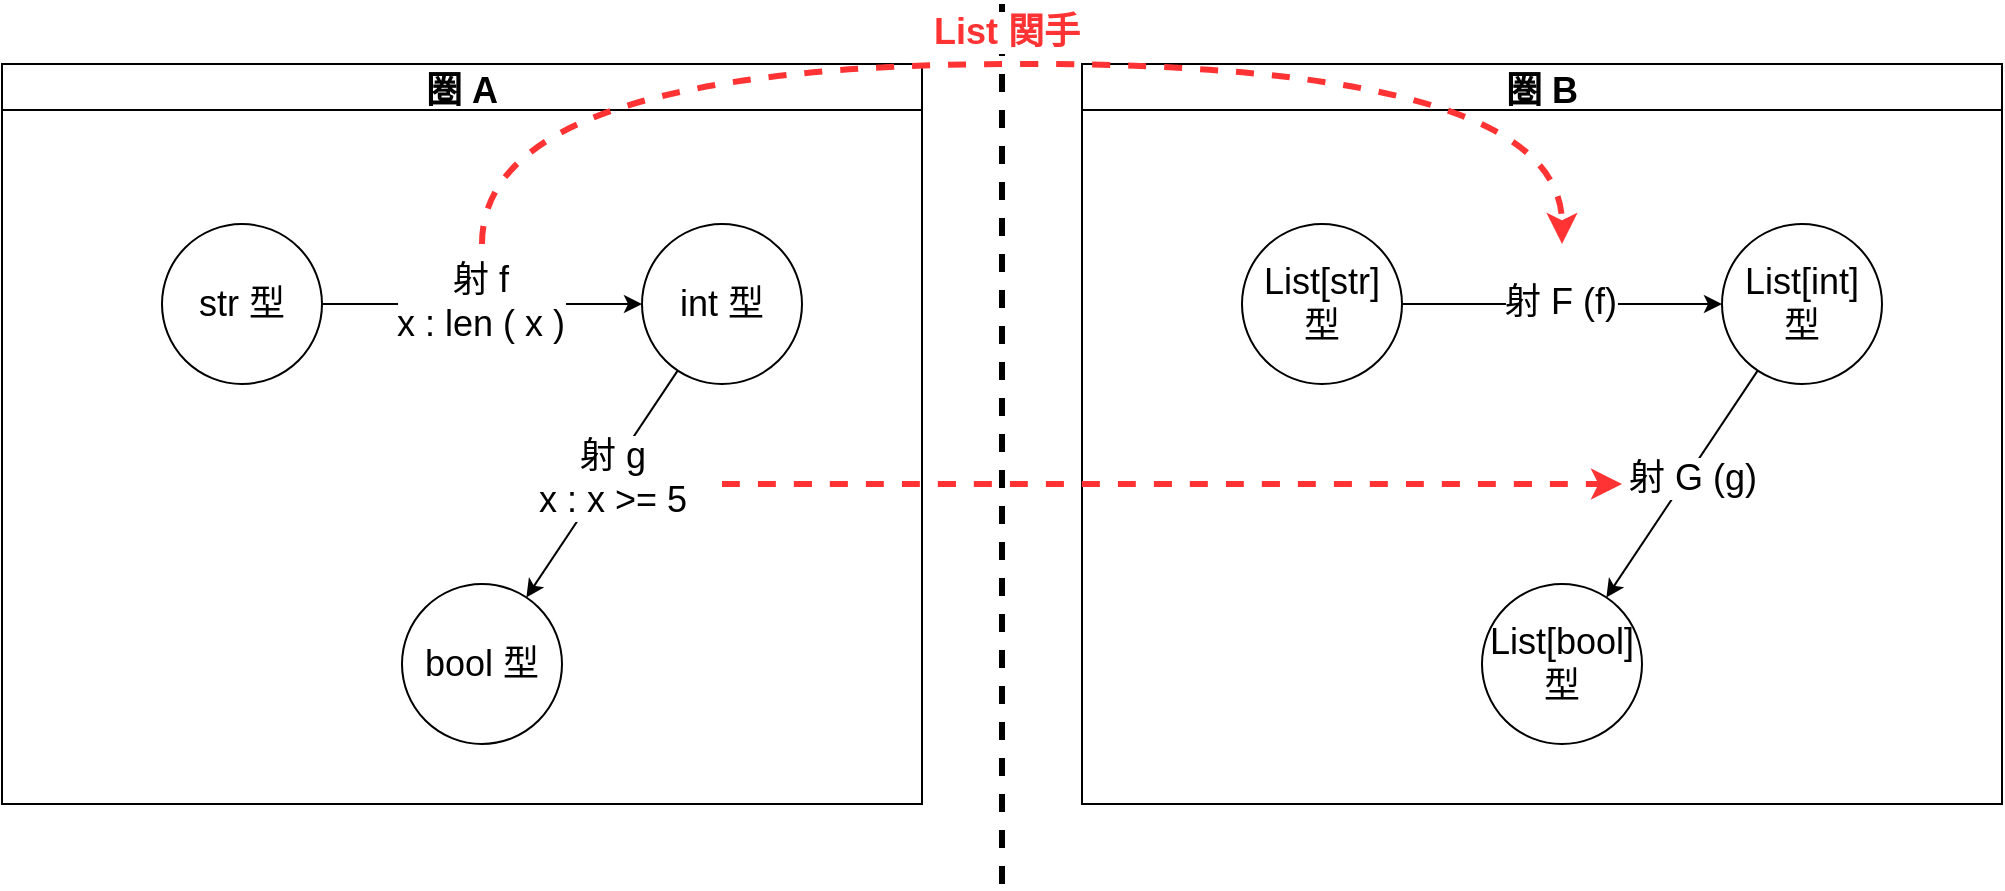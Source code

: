 <mxfile version="16.5.1" type="device"><diagram id="v92y-lTXs8RKk6qdmRQe" name="ページ1"><mxGraphModel dx="1113" dy="791" grid="1" gridSize="10" guides="1" tooltips="1" connect="1" arrows="1" fold="1" page="1" pageScale="1" pageWidth="850" pageHeight="1100" math="0" shadow="0"><root><mxCell id="0"/><mxCell id="1" parent="0"/><mxCell id="WTejFuNND6WGRjznni1L-4" value="" style="edgeStyle=orthogonalEdgeStyle;rounded=0;orthogonalLoop=1;jettySize=auto;html=1;fontSize=18;" parent="1" source="WTejFuNND6WGRjznni1L-1" target="WTejFuNND6WGRjznni1L-3" edge="1"><mxGeometry relative="1" as="geometry"/></mxCell><mxCell id="WTejFuNND6WGRjznni1L-12" value="射 f&lt;br style=&quot;font-size: 18px;&quot;&gt;x : len ( x )" style="edgeLabel;html=1;align=center;verticalAlign=middle;resizable=0;points=[];fontSize=18;" parent="WTejFuNND6WGRjznni1L-4" vertex="1" connectable="0"><mxGeometry x="-0.013" y="1" relative="1" as="geometry"><mxPoint as="offset"/></mxGeometry></mxCell><mxCell id="WTejFuNND6WGRjznni1L-1" value="str 型" style="ellipse;whiteSpace=wrap;html=1;aspect=fixed;fontSize=18;" parent="1" vertex="1"><mxGeometry x="380" y="310" width="80" height="80" as="geometry"/></mxCell><mxCell id="WTejFuNND6WGRjznni1L-10" value="" style="rounded=0;orthogonalLoop=1;jettySize=auto;html=1;elbow=vertical;fontSize=18;" parent="1" source="WTejFuNND6WGRjznni1L-3" target="WTejFuNND6WGRjznni1L-9" edge="1"><mxGeometry relative="1" as="geometry"/></mxCell><mxCell id="WTejFuNND6WGRjznni1L-13" value="射 g&lt;br style=&quot;font-size: 18px;&quot;&gt;x : x &amp;gt;= 5" style="edgeLabel;html=1;align=center;verticalAlign=middle;resizable=0;points=[];fontSize=18;" parent="WTejFuNND6WGRjznni1L-10" vertex="1" connectable="0"><mxGeometry x="-0.077" y="2" relative="1" as="geometry"><mxPoint as="offset"/></mxGeometry></mxCell><mxCell id="WTejFuNND6WGRjznni1L-3" value="int 型" style="ellipse;whiteSpace=wrap;html=1;aspect=fixed;fontSize=18;" parent="1" vertex="1"><mxGeometry x="620" y="310" width="80" height="80" as="geometry"/></mxCell><mxCell id="WTejFuNND6WGRjznni1L-9" value="bool&amp;nbsp;型" style="ellipse;whiteSpace=wrap;html=1;aspect=fixed;fontSize=18;" parent="1" vertex="1"><mxGeometry x="500" y="490" width="80" height="80" as="geometry"/></mxCell><mxCell id="sUsXeS8WOEI3kIrJGClw-1" value="圏 A" style="swimlane;fontSize=18;" vertex="1" parent="1"><mxGeometry x="300" y="230" width="460" height="370" as="geometry"/></mxCell><mxCell id="sUsXeS8WOEI3kIrJGClw-2" value="" style="endArrow=none;dashed=1;html=1;rounded=0;fontSize=18;strokeWidth=3;" edge="1" parent="1"><mxGeometry width="50" height="50" relative="1" as="geometry"><mxPoint x="800" y="640" as="sourcePoint"/><mxPoint x="800" y="200" as="targetPoint"/></mxGeometry></mxCell><mxCell id="sUsXeS8WOEI3kIrJGClw-11" value="&lt;b style=&quot;font-size: 18px;&quot;&gt;&lt;font color=&quot;#ff3333&quot; style=&quot;font-size: 18px;&quot;&gt;List 関手&lt;/font&gt;&lt;/b&gt;" style="edgeLabel;html=1;align=center;verticalAlign=middle;resizable=0;points=[];fontSize=18;" vertex="1" connectable="0" parent="sUsXeS8WOEI3kIrJGClw-2"><mxGeometry x="0.938" y="-2" relative="1" as="geometry"><mxPoint as="offset"/></mxGeometry></mxCell><mxCell id="sUsXeS8WOEI3kIrJGClw-3" value="" style="edgeStyle=orthogonalEdgeStyle;rounded=0;orthogonalLoop=1;jettySize=auto;html=1;fontSize=18;" edge="1" source="sUsXeS8WOEI3kIrJGClw-5" target="sUsXeS8WOEI3kIrJGClw-8" parent="1"><mxGeometry relative="1" as="geometry"/></mxCell><mxCell id="sUsXeS8WOEI3kIrJGClw-4" value="射 F (f)" style="edgeLabel;html=1;align=center;verticalAlign=middle;resizable=0;points=[];fontSize=18;" vertex="1" connectable="0" parent="sUsXeS8WOEI3kIrJGClw-3"><mxGeometry x="-0.013" y="1" relative="1" as="geometry"><mxPoint as="offset"/></mxGeometry></mxCell><mxCell id="sUsXeS8WOEI3kIrJGClw-5" value="List[str]&lt;br style=&quot;font-size: 18px;&quot;&gt;型" style="ellipse;whiteSpace=wrap;html=1;aspect=fixed;fontSize=18;" vertex="1" parent="1"><mxGeometry x="920" y="310" width="80" height="80" as="geometry"/></mxCell><mxCell id="sUsXeS8WOEI3kIrJGClw-6" value="" style="rounded=0;orthogonalLoop=1;jettySize=auto;html=1;elbow=vertical;fontSize=18;" edge="1" source="sUsXeS8WOEI3kIrJGClw-8" target="sUsXeS8WOEI3kIrJGClw-9" parent="1"><mxGeometry relative="1" as="geometry"/></mxCell><mxCell id="sUsXeS8WOEI3kIrJGClw-7" value="射 G (g)" style="edgeLabel;html=1;align=center;verticalAlign=middle;resizable=0;points=[];fontSize=18;" vertex="1" connectable="0" parent="sUsXeS8WOEI3kIrJGClw-6"><mxGeometry x="-0.077" y="2" relative="1" as="geometry"><mxPoint as="offset"/></mxGeometry></mxCell><mxCell id="sUsXeS8WOEI3kIrJGClw-8" value="List[int] 型" style="ellipse;whiteSpace=wrap;html=1;aspect=fixed;fontSize=18;" vertex="1" parent="1"><mxGeometry x="1160" y="310" width="80" height="80" as="geometry"/></mxCell><mxCell id="sUsXeS8WOEI3kIrJGClw-9" value="List[bool]型" style="ellipse;whiteSpace=wrap;html=1;aspect=fixed;fontSize=18;" vertex="1" parent="1"><mxGeometry x="1040" y="490" width="80" height="80" as="geometry"/></mxCell><mxCell id="sUsXeS8WOEI3kIrJGClw-10" value="圏 B" style="swimlane;fontSize=18;" vertex="1" parent="1"><mxGeometry x="840" y="230" width="460" height="370" as="geometry"/></mxCell><mxCell id="sUsXeS8WOEI3kIrJGClw-15" value="" style="endArrow=classic;html=1;rounded=0;fontSize=18;fontColor=#FF3333;strokeWidth=3;dashed=1;strokeColor=#FF3333;edgeStyle=orthogonalEdgeStyle;curved=1;" edge="1" parent="1"><mxGeometry width="50" height="50" relative="1" as="geometry"><mxPoint x="540" y="319.94" as="sourcePoint"/><mxPoint x="1080" y="319.94" as="targetPoint"/><Array as="points"><mxPoint x="540" y="229.94"/><mxPoint x="1080" y="229.94"/></Array></mxGeometry></mxCell><mxCell id="sUsXeS8WOEI3kIrJGClw-19" value="" style="endArrow=classic;html=1;rounded=0;fontSize=18;fontColor=#FF3333;strokeWidth=3;dashed=1;strokeColor=#FF3333;edgeStyle=orthogonalEdgeStyle;curved=1;" edge="1" parent="1"><mxGeometry width="50" height="50" relative="1" as="geometry"><mxPoint x="660" y="440" as="sourcePoint"/><mxPoint x="1110" y="440" as="targetPoint"/><Array as="points"><mxPoint x="830" y="440.06"/><mxPoint x="830" y="440.06"/></Array></mxGeometry></mxCell></root></mxGraphModel></diagram></mxfile>